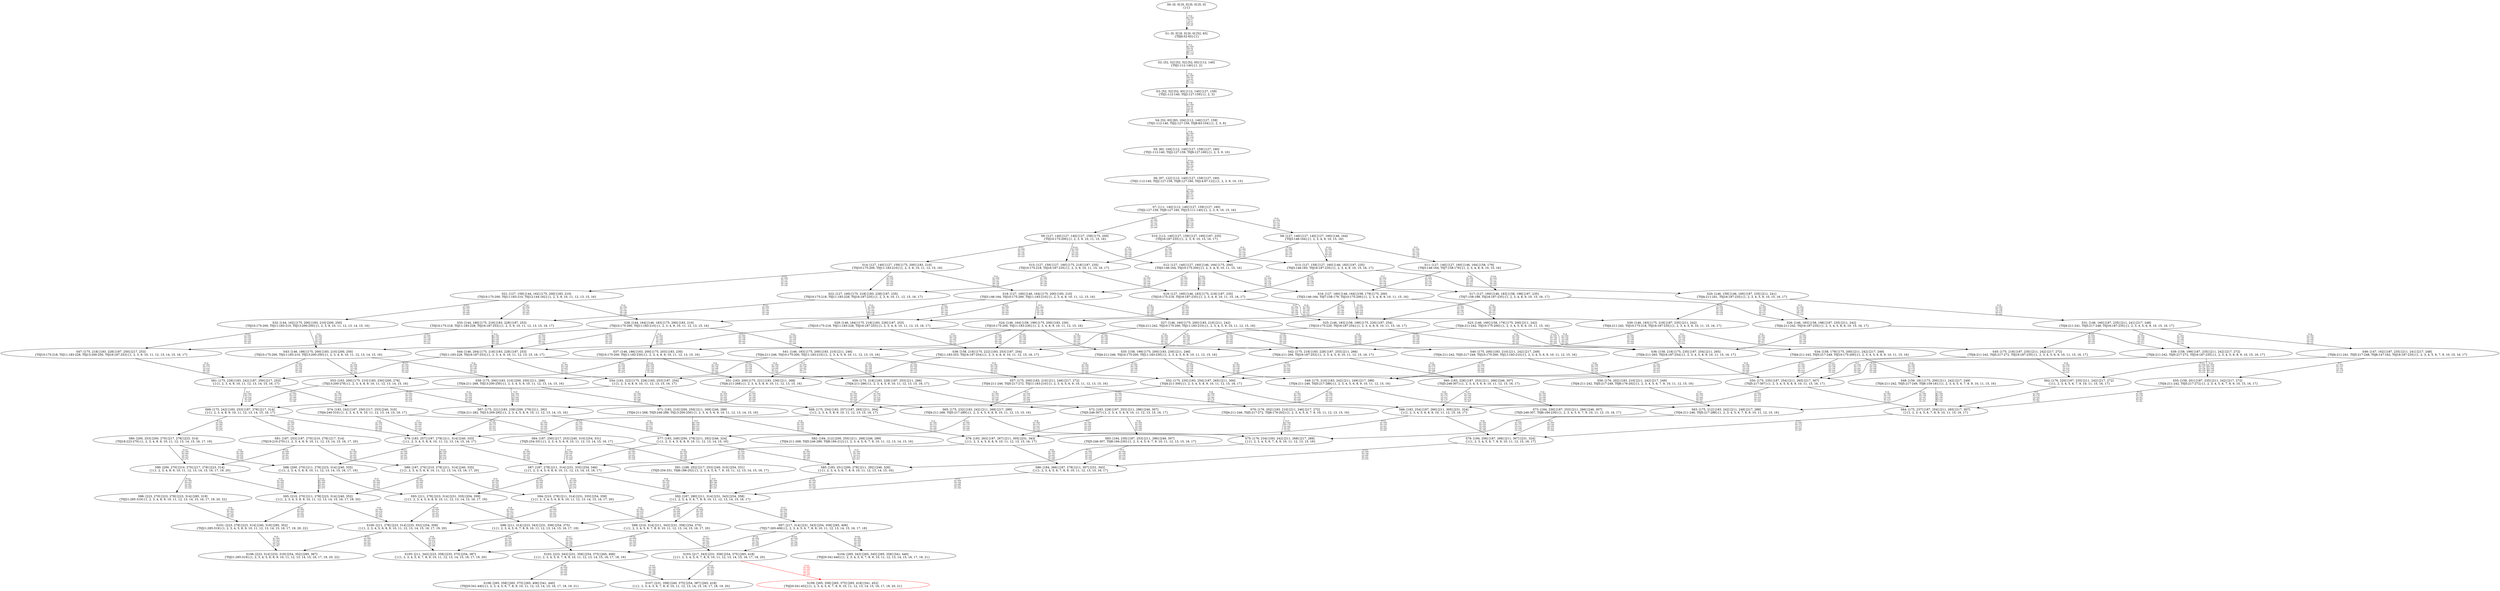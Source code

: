 digraph {
	S0[label="S0: [0, 0] [0, 0] [0, 0] [0, 0] \n{}{}"];
	S1[label="S1: [0, 0] [0, 0] [0, 0] [52, 65] \n{T0J0:52-65}{1}"];
	S2[label="S2: [52, 52] [52, 52] [52, 65] [112, 140] \n{T0J1:112-140}{1, 2}"];
	S3[label="S3: [52, 52] [52, 65] [112, 140] [127, 159] \n{T0J1:112-140, T0J2:127-159}{1, 2, 3}"];
	S4[label="S4: [52, 65] [83, 104] [112, 140] [127, 159] \n{T0J1:112-140, T0J2:127-159, T0J8:83-104}{1, 2, 3, 9}"];
	S5[label="S5: [83, 104] [112, 140] [127, 159] [127, 160] \n{T0J1:112-140, T0J2:127-159, T0J9:127-160}{1, 2, 3, 9, 10}"];
	S6[label="S6: [97, 122] [112, 140] [127, 159] [127, 160] \n{T0J1:112-140, T0J2:127-159, T0J9:127-160, T0J14:97-122}{1, 2, 3, 9, 10, 15}"];
	S7[label="S7: [111, 140] [112, 140] [127, 159] [127, 160] \n{T0J2:127-159, T0J9:127-160, T0J15:111-140}{1, 2, 3, 9, 10, 15, 16}"];
	S8[label="S8: [127, 140] [127, 140] [127, 160] [146, 164] \n{T0J3:146-164}{1, 2, 3, 4, 9, 10, 15, 16}"];
	S9[label="S9: [127, 140] [127, 140] [127, 159] [175, 200] \n{T0J10:175-200}{1, 2, 3, 9, 10, 11, 15, 16}"];
	S10[label="S10: [112, 140] [127, 159] [127, 160] [187, 235] \n{T0J16:187-235}{1, 2, 3, 9, 10, 15, 16, 17}"];
	S11[label="S11: [127, 140] [127, 160] [146, 164] [158, 179] \n{T0J3:146-164, T0J7:158-179}{1, 2, 3, 4, 8, 9, 10, 15, 16}"];
	S12[label="S12: [127, 140] [127, 160] [146, 164] [175, 200] \n{T0J3:146-164, T0J10:175-200}{1, 2, 3, 4, 9, 10, 11, 15, 16}"];
	S13[label="S13: [127, 159] [127, 160] [146, 183] [187, 235] \n{T0J3:146-183, T0J16:187-235}{1, 2, 3, 4, 9, 10, 15, 16, 17}"];
	S14[label="S14: [127, 140] [127, 159] [175, 200] [183, 210] \n{T0J10:175-200, T0J11:183-210}{1, 2, 3, 9, 10, 11, 12, 15, 16}"];
	S15[label="S15: [127, 159] [127, 160] [175, 218] [187, 235] \n{T0J10:175-218, T0J16:187-235}{1, 2, 3, 9, 10, 11, 15, 16, 17}"];
	S16[label="S16: [127, 160] [146, 164] [158, 179] [175, 200] \n{T0J3:146-164, T0J7:158-179, T0J10:175-200}{1, 2, 3, 4, 8, 9, 10, 11, 15, 16}"];
	S17[label="S17: [127, 160] [146, 183] [158, 198] [187, 235] \n{T0J7:158-198, T0J16:187-235}{1, 2, 3, 4, 8, 9, 10, 15, 16, 17}"];
	S18[label="S18: [127, 160] [146, 164] [175, 200] [183, 210] \n{T0J3:146-164, T0J10:175-200, T0J11:183-210}{1, 2, 3, 4, 9, 10, 11, 12, 15, 16}"];
	S19[label="S19: [127, 160] [146, 183] [175, 218] [187, 235] \n{T0J10:175-218, T0J16:187-235}{1, 2, 3, 4, 9, 10, 11, 15, 16, 17}"];
	S20[label="S20: [146, 159] [146, 160] [187, 235] [211, 241] \n{T0J4:211-241, T0J16:187-235}{1, 2, 3, 4, 5, 9, 10, 15, 16, 17}"];
	S21[label="S21: [127, 159] [144, 162] [175, 200] [183, 210] \n{T0J10:175-200, T0J11:183-210, T0J12:144-162}{1, 2, 3, 9, 10, 11, 12, 13, 15, 16}"];
	S22[label="S22: [127, 160] [175, 218] [183, 228] [187, 235] \n{T0J10:175-218, T0J11:183-228, T0J16:187-235}{1, 2, 3, 9, 10, 11, 12, 15, 16, 17}"];
	S23[label="S23: [146, 160] [158, 179] [175, 200] [211, 242] \n{T0J4:211-242, T0J10:175-200}{1, 2, 3, 4, 5, 8, 9, 10, 11, 15, 16}"];
	S24[label="S24: [146, 164] [158, 199] [175, 200] [183, 230] \n{T0J10:175-200, T0J11:183-230}{1, 2, 3, 4, 8, 9, 10, 11, 12, 15, 16}"];
	S25[label="S25: [146, 183] [158, 199] [175, 220] [187, 254] \n{T0J10:175-220, T0J16:187-254}{1, 2, 3, 4, 8, 9, 10, 11, 15, 16, 17}"];
	S26[label="S26: [146, 183] [158, 198] [187, 235] [211, 242] \n{T0J4:211-242, T0J16:187-235}{1, 2, 3, 4, 5, 8, 9, 10, 15, 16, 17}"];
	S27[label="S27: [146, 160] [175, 200] [183, 210] [211, 242] \n{T0J4:211-242, T0J10:175-200, T0J11:183-210}{1, 2, 3, 4, 5, 9, 10, 11, 12, 15, 16}"];
	S28[label="S28: [144, 164] [146, 183] [175, 200] [183, 210] \n{T0J10:175-200, T0J11:183-210}{1, 2, 3, 4, 9, 10, 11, 12, 13, 15, 16}"];
	S29[label="S29: [146, 184] [175, 218] [183, 228] [187, 253] \n{T0J10:175-218, T0J11:183-228, T0J16:187-253}{1, 2, 3, 4, 9, 10, 11, 12, 15, 16, 17}"];
	S30[label="S30: [146, 183] [175, 218] [187, 235] [211, 242] \n{T0J4:211-242, T0J10:175-218, T0J16:187-235}{1, 2, 3, 4, 5, 9, 10, 11, 15, 16, 17}"];
	S31[label="S31: [146, 160] [187, 235] [211, 241] [217, 248] \n{T0J4:211-241, T0J5:217-248, T0J16:187-235}{1, 2, 3, 4, 5, 6, 9, 10, 15, 16, 17}"];
	S32[label="S32: [144, 162] [175, 200] [183, 210] [200, 250] \n{T0J10:175-200, T0J11:183-210, T0J13:200-250}{1, 2, 3, 9, 10, 11, 12, 13, 14, 15, 16}"];
	S33[label="S33: [144, 180] [175, 218] [183, 228] [187, 253] \n{T0J10:175-218, T0J11:183-228, T0J16:187-253}{1, 2, 3, 9, 10, 11, 12, 13, 15, 16, 17}"];
	S34[label="S34: [158, 179] [175, 200] [211, 242] [217, 249] \n{T0J4:211-242, T0J5:217-249, T0J10:175-200}{1, 2, 3, 4, 5, 6, 8, 9, 10, 11, 15, 16}"];
	S35[label="S35: [158, 199] [175, 200] [183, 230] [211, 246] \n{T0J4:211-246, T0J10:175-200, T0J11:183-230}{1, 2, 3, 4, 5, 8, 9, 10, 11, 12, 15, 16}"];
	S36[label="S36: [158, 218] [175, 235] [187, 254] [211, 265] \n{T0J4:211-265, T0J16:187-254}{1, 2, 3, 4, 5, 8, 9, 10, 11, 15, 16, 17}"];
	S37[label="S37: [146, 186] [163, 200] [175, 203] [183, 230] \n{T0J10:175-200, T0J11:183-230}{1, 2, 3, 4, 8, 9, 10, 11, 12, 13, 15, 16}"];
	S38[label="S38: [158, 218] [175, 222] [183, 253] [187, 254] \n{T0J11:183-253, T0J16:187-254}{1, 2, 3, 4, 8, 9, 10, 11, 12, 15, 16, 17}"];
	S39[label="S39: [158, 199] [187, 235] [211, 242] [217, 272] \n{T0J4:211-242, T0J5:217-272, T0J16:187-235}{1, 2, 3, 4, 5, 6, 8, 9, 10, 15, 16, 17}"];
	S40[label="S40: [175, 200] [183, 210] [211, 242] [217, 249] \n{T0J4:211-242, T0J5:217-249, T0J10:175-200, T0J11:183-210}{1, 2, 3, 4, 5, 6, 9, 10, 11, 12, 15, 16}"];
	S41[label="S41: [146, 183] [175, 200] [183, 210] [211, 246] \n{T0J4:211-246, T0J10:175-200, T0J11:183-210}{1, 2, 3, 4, 5, 9, 10, 11, 12, 13, 15, 16}"];
	S42[label="S42: [175, 218] [183, 228] [187, 253] [211, 266] \n{T0J4:211-266, T0J16:187-253}{1, 2, 3, 4, 5, 9, 10, 11, 12, 15, 16, 17}"];
	S43[label="S43: [146, 186] [175, 200] [183, 210] [200, 250] \n{T0J10:175-200, T0J11:183-210, T0J13:200-250}{1, 2, 3, 4, 9, 10, 11, 12, 13, 14, 15, 16}"];
	S44[label="S44: [146, 204] [175, 218] [183, 228] [187, 253] \n{T0J11:183-228, T0J16:187-253}{1, 2, 3, 4, 9, 10, 11, 12, 13, 15, 16, 17}"];
	S45[label="S45: [175, 218] [187, 235] [211, 242] [217, 272] \n{T0J4:211-242, T0J5:217-272, T0J16:187-235}{1, 2, 3, 4, 5, 6, 9, 10, 11, 15, 16, 17}"];
	S46[label="S46: [147, 162] [187, 235] [211, 241] [217, 248] \n{T0J4:211-241, T0J5:217-248, T0J6:147-162, T0J16:187-235}{1, 2, 3, 4, 5, 6, 7, 9, 10, 15, 16, 17}"];
	S47[label="S47: [175, 218] [183, 228] [187, 250] [217, 253] \n{T0J10:175-218, T0J11:183-228, T0J13:200-250, T0J16:187-253}{1, 2, 3, 9, 10, 11, 12, 13, 14, 15, 16, 17}"];
	S48[label="S48: [159, 181] [175, 200] [211, 242] [217, 249] \n{T0J4:211-242, T0J5:217-249, T0J6:159-181}{1, 2, 3, 4, 5, 6, 7, 8, 9, 10, 11, 15, 16}"];
	S49[label="S49: [175, 210] [183, 242] [211, 249] [217, 288] \n{T0J4:211-246, T0J5:217-288}{1, 2, 3, 4, 5, 6, 8, 9, 10, 11, 12, 15, 16}"];
	S50[label="S50: [175, 235] [187, 254] [211, 265] [217, 307] \n{T0J5:217-307}{1, 2, 3, 4, 5, 6, 8, 9, 10, 11, 15, 16, 17}"];
	S51[label="S51: [163, 200] [175, 221] [183, 230] [211, 268] \n{T0J4:211-268}{1, 2, 3, 4, 5, 8, 9, 10, 11, 12, 13, 15, 16}"];
	S52[label="S52: [175, 235] [183, 254] [187, 265] [211, 300] \n{T0J4:211-300}{1, 2, 3, 4, 5, 8, 9, 10, 11, 12, 15, 16, 17}"];
	S53[label="S53: [163, 200] [175, 210] [183, 230] [200, 278] \n{T0J13:200-278}{1, 2, 3, 4, 8, 9, 10, 11, 12, 13, 14, 15, 16}"];
	S54[label="S54: [163, 222] [175, 228] [183, 253] [187, 254] \n{}{1, 2, 3, 4, 8, 9, 10, 11, 12, 13, 15, 16, 17}"];
	S55[label="S55: [159, 201] [187, 235] [211, 242] [217, 272] \n{T0J4:211-242, T0J5:217-272}{1, 2, 3, 4, 5, 6, 7, 8, 9, 10, 15, 16, 17}"];
	S56[label="S56: [176, 202] [183, 210] [211, 242] [217, 249] \n{T0J4:211-242, T0J5:217-249, T0J6:176-202}{1, 2, 3, 4, 5, 6, 7, 9, 10, 11, 12, 15, 16}"];
	S57[label="S57: [175, 200] [183, 210] [211, 246] [217, 272] \n{T0J4:211-246, T0J5:217-272, T0J11:183-210}{1, 2, 3, 4, 5, 6, 9, 10, 11, 12, 13, 15, 16}"];
	S58[label="S58: [175, 200] [183, 210] [200, 250] [211, 268] \n{T0J4:211-268, T0J13:200-250}{1, 2, 3, 4, 5, 9, 10, 11, 12, 13, 14, 15, 16}"];
	S59[label="S59: [175, 218] [183, 228] [187, 253] [211, 286] \n{T0J4:211-286}{1, 2, 3, 4, 5, 9, 10, 11, 12, 13, 15, 16, 17}"];
	S60[label="S60: [183, 228] [187, 253] [211, 266] [246, 307] \n{T0J5:246-307}{1, 2, 3, 4, 5, 6, 9, 10, 11, 12, 15, 16, 17}"];
	S61[label="S61: [175, 228] [183, 242] [187, 250] [217, 253] \n{}{1, 2, 3, 4, 9, 10, 11, 12, 13, 14, 15, 16, 17}"];
	S62[label="S62: [176, 220] [187, 235] [211, 242] [217, 272] \n{}{1, 2, 3, 4, 5, 6, 7, 9, 10, 11, 15, 16, 17}"];
	S63[label="S63: [175, 212] [183, 242] [211, 249] [217, 288] \n{T0J4:211-246, T0J5:217-288}{1, 2, 3, 4, 5, 6, 7, 8, 9, 10, 11, 12, 15, 16}"];
	S64[label="S64: [175, 237] [187, 254] [211, 265] [217, 307] \n{}{1, 2, 3, 4, 5, 6, 7, 8, 9, 10, 11, 15, 16, 17}"];
	S65[label="S65: [175, 232] [183, 242] [211, 268] [217, 289] \n{T0J4:211-268, T0J5:217-289}{1, 2, 3, 4, 5, 6, 8, 9, 10, 11, 12, 13, 15, 16}"];
	S66[label="S66: [183, 254] [187, 266] [211, 305] [231, 324] \n{}{1, 2, 3, 4, 5, 6, 8, 9, 10, 11, 12, 15, 16, 17}"];
	S67[label="S67: [175, 221] [183, 239] [200, 278] [211, 292] \n{T0J4:211-282, T0J13:200-292}{1, 2, 3, 4, 5, 8, 9, 10, 11, 12, 13, 14, 15, 16}"];
	S68[label="S68: [175, 254] [183, 257] [187, 265] [211, 304] \n{}{1, 2, 3, 4, 5, 8, 9, 10, 11, 12, 13, 15, 16, 17}"];
	S69[label="S69: [175, 242] [183, 253] [187, 278] [217, 314] \n{}{1, 2, 3, 4, 8, 9, 10, 11, 12, 13, 14, 15, 16, 17}"];
	S70[label="S70: [176, 202] [183, 210] [211, 246] [217, 272] \n{T0J4:211-246, T0J5:217-272, T0J6:176-202}{1, 2, 3, 4, 5, 6, 7, 9, 10, 11, 12, 13, 15, 16}"];
	S71[label="S71: [183, 210] [200, 250] [211, 268] [246, 289] \n{T0J4:211-268, T0J5:246-289, T0J13:200-250}{1, 2, 3, 4, 5, 6, 9, 10, 11, 12, 13, 14, 15, 16}"];
	S72[label="S72: [183, 228] [187, 253] [211, 286] [246, 307] \n{T0J5:246-307}{1, 2, 3, 4, 5, 6, 9, 10, 11, 12, 13, 15, 16, 17}"];
	S73[label="S73: [184, 230] [187, 253] [211, 266] [246, 307] \n{T0J5:246-307, T0J6:184-230}{1, 2, 3, 4, 5, 6, 7, 9, 10, 11, 12, 15, 16, 17}"];
	S74[label="S74: [183, 242] [187, 250] [217, 253] [240, 310] \n{T0J4:240-310}{1, 2, 3, 4, 5, 9, 10, 11, 12, 13, 14, 15, 16, 17}"];
	S75[label="S75: [176, 234] [183, 242] [211, 268] [217, 289] \n{}{1, 2, 3, 4, 5, 6, 7, 8, 9, 10, 11, 12, 13, 15, 16}"];
	S76[label="S76: [184, 256] [187, 266] [211, 307] [231, 324] \n{}{1, 2, 3, 4, 5, 6, 7, 8, 9, 10, 11, 12, 15, 16, 17}"];
	S77[label="S77: [183, 249] [200, 278] [211, 292] [246, 324] \n{}{1, 2, 3, 4, 5, 6, 8, 9, 10, 11, 12, 13, 14, 15, 16}"];
	S78[label="S78: [183, 263] [187, 267] [211, 305] [231, 343] \n{}{1, 2, 3, 4, 5, 6, 8, 9, 10, 11, 12, 13, 15, 16, 17}"];
	S79[label="S79: [183, 257] [187, 278] [211, 314] [240, 333] \n{}{1, 2, 3, 4, 5, 8, 9, 10, 11, 12, 13, 14, 15, 16, 17}"];
	S80[label="S80: [200, 253] [200, 270] [217, 278] [223, 314] \n{T0J18:223-270}{1, 2, 3, 4, 8, 9, 10, 11, 12, 13, 14, 15, 16, 17, 19}"];
	S81[label="S81: [187, 253] [187, 270] [210, 278] [217, 314] \n{T0J19:210-270}{1, 2, 3, 4, 8, 9, 10, 11, 12, 13, 14, 15, 16, 17, 20}"];
	S82[label="S82: [184, 212] [200, 250] [211, 268] [246, 289] \n{T0J4:211-268, T0J5:246-289, T0J6:184-212}{1, 2, 3, 4, 5, 6, 7, 9, 10, 11, 12, 13, 14, 15, 16}"];
	S83[label="S83: [184, 230] [187, 253] [211, 286] [246, 307] \n{T0J5:246-307, T0J6:184-230}{1, 2, 3, 4, 5, 6, 7, 9, 10, 11, 12, 13, 15, 16, 17}"];
	S84[label="S84: [187, 250] [217, 253] [240, 310] [254, 331] \n{T0J5:254-331}{1, 2, 3, 4, 5, 6, 9, 10, 11, 12, 13, 14, 15, 16, 17}"];
	S85[label="S85: [183, 251] [200, 278] [211, 292] [246, 326] \n{}{1, 2, 3, 4, 5, 6, 7, 8, 9, 10, 11, 12, 13, 14, 15, 16}"];
	S86[label="S86: [184, 266] [187, 278] [211, 307] [231, 343] \n{}{1, 2, 3, 4, 5, 6, 7, 8, 9, 10, 11, 12, 13, 15, 16, 17}"];
	S87[label="S87: [187, 278] [211, 314] [231, 333] [254, 346] \n{}{1, 2, 3, 4, 5, 6, 8, 9, 10, 11, 12, 13, 14, 15, 16, 17}"];
	S88[label="S88: [200, 270] [211, 278] [223, 314] [240, 335] \n{}{1, 2, 3, 4, 5, 8, 9, 10, 11, 12, 13, 14, 15, 16, 17, 19}"];
	S89[label="S89: [187, 270] [210, 278] [211, 314] [240, 335] \n{}{1, 2, 3, 4, 5, 8, 9, 10, 11, 12, 13, 14, 15, 16, 17, 20}"];
	S90[label="S90: [200, 270] [210, 270] [217, 278] [223, 314] \n{}{1, 2, 3, 4, 8, 9, 10, 11, 12, 13, 14, 15, 16, 17, 19, 20}"];
	S91[label="S91: [188, 252] [217, 253] [240, 310] [254, 331] \n{T0J5:254-331, T0J6:188-252}{1, 2, 3, 4, 5, 6, 7, 9, 10, 11, 12, 13, 14, 15, 16, 17}"];
	S92[label="S92: [187, 280] [211, 314] [231, 343] [254, 358] \n{}{1, 2, 3, 4, 5, 6, 7, 8, 9, 10, 11, 12, 13, 14, 15, 16, 17}"];
	S93[label="S93: [211, 278] [223, 314] [231, 335] [254, 359] \n{}{1, 2, 3, 4, 5, 6, 8, 9, 10, 11, 12, 13, 14, 15, 16, 17, 19}"];
	S94[label="S94: [210, 278] [211, 314] [231, 335] [254, 359] \n{}{1, 2, 3, 4, 5, 6, 8, 9, 10, 11, 12, 13, 14, 15, 16, 17, 20}"];
	S95[label="S95: [210, 270] [211, 278] [223, 314] [240, 352] \n{}{1, 2, 3, 4, 5, 8, 9, 10, 11, 12, 13, 14, 15, 16, 17, 19, 20}"];
	S96[label="S96: [223, 270] [223, 278] [223, 314] [285, 319] \n{T0J21:285-319}{1, 2, 3, 4, 8, 9, 10, 11, 12, 13, 14, 15, 16, 17, 19, 20, 22}"];
	S97[label="S97: [217, 314] [231, 343] [254, 358] [265, 406] \n{T0J17:265-406}{1, 2, 3, 4, 5, 6, 7, 8, 9, 10, 11, 12, 13, 14, 15, 16, 17, 18}"];
	S98[label="S98: [211, 314] [223, 343] [231, 358] [254, 375] \n{}{1, 2, 3, 4, 5, 6, 7, 8, 9, 10, 11, 12, 13, 14, 15, 16, 17, 19}"];
	S99[label="S99: [210, 314] [211, 343] [231, 358] [254, 375] \n{}{1, 2, 3, 4, 5, 6, 7, 8, 9, 10, 11, 12, 13, 14, 15, 16, 17, 20}"];
	S100[label="S100: [211, 278] [223, 314] [233, 352] [254, 359] \n{}{1, 2, 3, 4, 5, 6, 8, 9, 10, 11, 12, 13, 14, 15, 16, 17, 19, 20}"];
	S101[label="S101: [223, 278] [223, 314] [240, 319] [285, 352] \n{T0J21:285-319}{1, 2, 3, 4, 5, 8, 9, 10, 11, 12, 13, 14, 15, 16, 17, 19, 20, 22}"];
	S102[label="S102: [223, 343] [231, 358] [254, 375] [265, 406] \n{}{1, 2, 3, 4, 5, 6, 7, 8, 9, 10, 11, 12, 13, 14, 15, 16, 17, 18, 19}"];
	S103[label="S103: [217, 343] [231, 358] [254, 375] [265, 418] \n{}{1, 2, 3, 4, 5, 6, 7, 8, 9, 10, 11, 12, 13, 14, 15, 16, 17, 18, 20}"];
	S104[label="S104: [265, 343] [265, 345] [265, 358] [341, 440] \n{T0J20:341-440}{1, 2, 3, 4, 5, 6, 7, 8, 9, 10, 11, 12, 13, 14, 15, 16, 17, 18, 21}"];
	S105[label="S105: [211, 343] [223, 358] [233, 375] [254, 387] \n{}{1, 2, 3, 4, 5, 6, 7, 8, 9, 10, 11, 12, 13, 14, 15, 16, 17, 19, 20}"];
	S106[label="S106: [223, 314] [233, 319] [254, 352] [285, 367] \n{T0J21:285-319}{1, 2, 3, 4, 5, 6, 8, 9, 10, 11, 12, 13, 14, 15, 16, 17, 19, 20, 22}"];
	S107[label="S107: [231, 358] [240, 375] [254, 387] [265, 418] \n{}{1, 2, 3, 4, 5, 6, 7, 8, 9, 10, 11, 12, 13, 14, 15, 16, 17, 18, 19, 20}"];
	S108[label="S108: [265, 358] [265, 375] [265, 406] [341, 440] \n{T0J20:341-440}{1, 2, 3, 4, 5, 6, 7, 8, 9, 10, 11, 12, 13, 14, 15, 16, 17, 18, 19, 21}"];
	S109[label="S109: [265, 358] [265, 375] [265, 418] [341, 452] \n{T0J20:341-452}{1, 2, 3, 4, 5, 6, 7, 8, 9, 10, 11, 12, 13, 14, 15, 16, 17, 18, 20, 21}"];
	S0 -> S1[label="T0 J0\nDL=450\nES=0\nLS=0\nEF=52\nLF=65",fontsize=8];
	S1 -> S2[label="T0 J1\nDL=450\nES=52\nLS=65\nEF=112\nLF=140",fontsize=8];
	S2 -> S3[label="T0 J2\nDL=450\nES=52\nLS=65\nEF=127\nLF=159",fontsize=8];
	S3 -> S4[label="T0 J8\nDL=450\nES=52\nLS=65\nEF=83\nLF=104",fontsize=8];
	S4 -> S5[label="T0 J9\nDL=450\nES=83\nLS=104\nEF=127\nLF=160",fontsize=8];
	S5 -> S6[label="T0 J14\nDL=450\nES=83\nLS=104\nEF=97\nLF=122",fontsize=8];
	S6 -> S7[label="T0 J15\nDL=450\nES=97\nLS=122\nEF=111\nLF=140",fontsize=8];
	S7 -> S8[label="T0 J3\nDL=450\nES=127\nLS=140\nEF=146\nLF=164",fontsize=8];
	S7 -> S9[label="T0 J10\nDL=450\nES=127\nLS=140\nEF=175\nLF=200",fontsize=8];
	S7 -> S10[label="T0 J16\nDL=450\nES=111\nLS=140\nEF=187\nLF=235",fontsize=8];
	S8 -> S11[label="T0 J7\nDL=450\nES=127\nLS=140\nEF=158\nLF=179",fontsize=8];
	S8 -> S12[label="T0 J10\nDL=450\nES=127\nLS=140\nEF=175\nLF=200",fontsize=8];
	S8 -> S13[label="T0 J16\nDL=450\nES=127\nLS=140\nEF=203\nLF=235",fontsize=8];
	S9 -> S12[label="T0 J3\nDL=450\nES=127\nLS=140\nEF=146\nLF=164",fontsize=8];
	S9 -> S14[label="T0 J11\nDL=450\nES=127\nLS=140\nEF=183\nLF=210",fontsize=8];
	S9 -> S15[label="T0 J16\nDL=450\nES=127\nLS=140\nEF=203\nLF=235",fontsize=8];
	S10 -> S13[label="T0 J3\nDL=450\nES=127\nLS=159\nEF=146\nLF=183",fontsize=8];
	S10 -> S15[label="T0 J10\nDL=450\nES=127\nLS=158\nEF=175\nLF=218",fontsize=8];
	S11 -> S16[label="T0 J10\nDL=450\nES=127\nLS=140\nEF=175\nLF=200",fontsize=8];
	S11 -> S17[label="T0 J16\nDL=450\nES=127\nLS=140\nEF=203\nLF=235",fontsize=8];
	S12 -> S16[label="T0 J7\nDL=450\nES=127\nLS=140\nEF=158\nLF=179",fontsize=8];
	S12 -> S18[label="T0 J11\nDL=450\nES=127\nLS=140\nEF=183\nLF=210",fontsize=8];
	S12 -> S19[label="T0 J16\nDL=450\nES=127\nLS=140\nEF=203\nLF=235",fontsize=8];
	S13 -> S20[label="T0 J4\nDL=450\nES=146\nLS=159\nEF=211\nLF=241",fontsize=8];
	S13 -> S17[label="T0 J7\nDL=450\nES=127\nLS=159\nEF=158\nLF=198",fontsize=8];
	S13 -> S19[label="T0 J10\nDL=450\nES=127\nLS=158\nEF=175\nLF=218",fontsize=8];
	S14 -> S18[label="T0 J3\nDL=450\nES=127\nLS=140\nEF=146\nLF=164",fontsize=8];
	S14 -> S21[label="T0 J12\nDL=450\nES=127\nLS=140\nEF=144\nLF=162",fontsize=8];
	S14 -> S22[label="T0 J16\nDL=450\nES=127\nLS=140\nEF=203\nLF=235",fontsize=8];
	S15 -> S19[label="T0 J3\nDL=450\nES=127\nLS=159\nEF=146\nLF=183",fontsize=8];
	S15 -> S22[label="T0 J11\nDL=450\nES=127\nLS=158\nEF=183\nLF=228",fontsize=8];
	S16 -> S23[label="T0 J4\nDL=450\nES=146\nLS=160\nEF=211\nLF=242",fontsize=8];
	S16 -> S24[label="T0 J11\nDL=450\nES=127\nLS=160\nEF=183\nLF=230",fontsize=8];
	S16 -> S25[label="T0 J16\nDL=450\nES=127\nLS=159\nEF=203\nLF=254",fontsize=8];
	S17 -> S26[label="T0 J4\nDL=450\nES=146\nLS=160\nEF=211\nLF=242",fontsize=8];
	S17 -> S25[label="T0 J10\nDL=450\nES=127\nLS=160\nEF=175\nLF=220",fontsize=8];
	S18 -> S27[label="T0 J4\nDL=450\nES=146\nLS=160\nEF=211\nLF=242",fontsize=8];
	S18 -> S24[label="T0 J7\nDL=450\nES=127\nLS=160\nEF=158\nLF=199",fontsize=8];
	S18 -> S28[label="T0 J12\nDL=450\nES=127\nLS=158\nEF=144\nLF=180",fontsize=8];
	S18 -> S29[label="T0 J16\nDL=450\nES=127\nLS=158\nEF=203\nLF=253",fontsize=8];
	S19 -> S30[label="T0 J4\nDL=450\nES=146\nLS=160\nEF=211\nLF=242",fontsize=8];
	S19 -> S25[label="T0 J7\nDL=450\nES=127\nLS=160\nEF=158\nLF=199",fontsize=8];
	S19 -> S29[label="T0 J11\nDL=450\nES=127\nLS=158\nEF=183\nLF=228",fontsize=8];
	S20 -> S31[label="T0 J5\nDL=450\nES=146\nLS=159\nEF=217\nLF=248",fontsize=8];
	S20 -> S26[label="T0 J7\nDL=450\nES=146\nLS=159\nEF=177\nLF=198",fontsize=8];
	S20 -> S30[label="T0 J10\nDL=450\nES=146\nLS=158\nEF=194\nLF=218",fontsize=8];
	S21 -> S28[label="T0 J3\nDL=450\nES=127\nLS=159\nEF=146\nLF=183",fontsize=8];
	S21 -> S32[label="T0 J13\nDL=450\nES=127\nLS=158\nEF=200\nLF=250",fontsize=8];
	S21 -> S33[label="T0 J16\nDL=450\nES=127\nLS=158\nEF=203\nLF=253",fontsize=8];
	S22 -> S29[label="T0 J3\nDL=450\nES=127\nLS=160\nEF=146\nLF=184",fontsize=8];
	S22 -> S33[label="T0 J12\nDL=450\nES=127\nLS=158\nEF=144\nLF=180",fontsize=8];
	S23 -> S34[label="T0 J5\nDL=450\nES=146\nLS=160\nEF=217\nLF=249",fontsize=8];
	S23 -> S35[label="T0 J11\nDL=450\nES=146\nLS=160\nEF=202\nLF=230",fontsize=8];
	S23 -> S36[label="T0 J16\nDL=450\nES=146\nLS=159\nEF=222\nLF=254",fontsize=8];
	S24 -> S35[label="T0 J4\nDL=450\nES=146\nLS=164\nEF=211\nLF=246",fontsize=8];
	S24 -> S37[label="T0 J12\nDL=450\nES=146\nLS=164\nEF=163\nLF=186",fontsize=8];
	S24 -> S38[label="T0 J16\nDL=450\nES=146\nLS=159\nEF=222\nLF=254",fontsize=8];
	S25 -> S36[label="T0 J4\nDL=450\nES=146\nLS=183\nEF=211\nLF=265",fontsize=8];
	S25 -> S38[label="T0 J11\nDL=450\nES=146\nLS=183\nEF=202\nLF=253",fontsize=8];
	S26 -> S39[label="T0 J5\nDL=450\nES=146\nLS=183\nEF=217\nLF=272",fontsize=8];
	S26 -> S36[label="T0 J10\nDL=450\nES=146\nLS=183\nEF=194\nLF=243",fontsize=8];
	S27 -> S40[label="T0 J5\nDL=450\nES=146\nLS=160\nEF=217\nLF=249",fontsize=8];
	S27 -> S35[label="T0 J7\nDL=450\nES=146\nLS=160\nEF=177\nLF=199",fontsize=8];
	S27 -> S41[label="T0 J12\nDL=450\nES=146\nLS=158\nEF=163\nLF=180",fontsize=8];
	S27 -> S42[label="T0 J16\nDL=450\nES=146\nLS=158\nEF=222\nLF=253",fontsize=8];
	S28 -> S41[label="T0 J4\nDL=450\nES=146\nLS=164\nEF=211\nLF=246",fontsize=8];
	S28 -> S37[label="T0 J7\nDL=450\nES=144\nLS=164\nEF=175\nLF=203",fontsize=8];
	S28 -> S43[label="T0 J13\nDL=450\nES=144\nLS=158\nEF=217\nLF=250",fontsize=8];
	S28 -> S44[label="T0 J16\nDL=450\nES=144\nLS=158\nEF=220\nLF=253",fontsize=8];
	S29 -> S42[label="T0 J4\nDL=450\nES=146\nLS=184\nEF=211\nLF=266",fontsize=8];
	S29 -> S38[label="T0 J7\nDL=450\nES=146\nLS=183\nEF=177\nLF=222",fontsize=8];
	S29 -> S44[label="T0 J12\nDL=450\nES=146\nLS=158\nEF=163\nLF=180",fontsize=8];
	S30 -> S45[label="T0 J5\nDL=450\nES=146\nLS=183\nEF=217\nLF=272",fontsize=8];
	S30 -> S36[label="T0 J7\nDL=450\nES=146\nLS=183\nEF=177\nLF=222",fontsize=8];
	S30 -> S42[label="T0 J11\nDL=450\nES=146\nLS=158\nEF=202\nLF=228",fontsize=8];
	S31 -> S46[label="T0 J6\nDL=450\nES=146\nLS=160\nEF=147\nLF=162",fontsize=8];
	S31 -> S39[label="T0 J7\nDL=450\nES=146\nLS=160\nEF=177\nLF=199",fontsize=8];
	S31 -> S45[label="T0 J10\nDL=450\nES=146\nLS=158\nEF=194\nLF=218",fontsize=8];
	S32 -> S43[label="T0 J3\nDL=450\nES=144\nLS=162\nEF=163\nLF=186",fontsize=8];
	S32 -> S47[label="T0 J16\nDL=450\nES=144\nLS=158\nEF=220\nLF=253",fontsize=8];
	S33 -> S44[label="T0 J3\nDL=450\nES=144\nLS=180\nEF=163\nLF=204",fontsize=8];
	S33 -> S47[label="T0 J13\nDL=450\nES=144\nLS=158\nEF=217\nLF=250",fontsize=8];
	S34 -> S48[label="T0 J6\nDL=450\nES=158\nLS=179\nEF=159\nLF=181",fontsize=8];
	S34 -> S49[label="T0 J11\nDL=450\nES=158\nLS=179\nEF=214\nLF=249",fontsize=8];
	S34 -> S50[label="T0 J16\nDL=450\nES=158\nLS=159\nEF=234\nLF=254",fontsize=8];
	S35 -> S49[label="T0 J5\nDL=450\nES=158\nLS=199\nEF=229\nLF=288",fontsize=8];
	S35 -> S51[label="T0 J12\nDL=450\nES=158\nLS=199\nEF=175\nLF=221",fontsize=8];
	S35 -> S52[label="T0 J16\nDL=450\nES=158\nLS=159\nEF=234\nLF=254",fontsize=8];
	S36 -> S50[label="T0 J5\nDL=450\nES=158\nLS=218\nEF=229\nLF=307",fontsize=8];
	S36 -> S52[label="T0 J11\nDL=450\nES=158\nLS=203\nEF=214\nLF=273",fontsize=8];
	S37 -> S51[label="T0 J4\nDL=450\nES=146\nLS=186\nEF=211\nLF=268",fontsize=8];
	S37 -> S53[label="T0 J13\nDL=450\nES=146\nLS=186\nEF=219\nLF=278",fontsize=8];
	S37 -> S54[label="T0 J16\nDL=450\nES=146\nLS=159\nEF=222\nLF=254",fontsize=8];
	S38 -> S52[label="T0 J4\nDL=450\nES=158\nLS=218\nEF=223\nLF=300",fontsize=8];
	S38 -> S54[label="T0 J12\nDL=450\nES=158\nLS=203\nEF=175\nLF=225",fontsize=8];
	S39 -> S55[label="T0 J6\nDL=450\nES=158\nLS=199\nEF=159\nLF=201",fontsize=8];
	S39 -> S50[label="T0 J10\nDL=450\nES=158\nLS=199\nEF=206\nLF=259",fontsize=8];
	S40 -> S56[label="T0 J6\nDL=450\nES=175\nLS=200\nEF=176\nLF=202",fontsize=8];
	S40 -> S49[label="T0 J7\nDL=450\nES=175\nLS=200\nEF=206\nLF=239",fontsize=8];
	S41 -> S57[label="T0 J5\nDL=450\nES=146\nLS=183\nEF=217\nLF=272",fontsize=8];
	S41 -> S51[label="T0 J7\nDL=450\nES=146\nLS=183\nEF=177\nLF=222",fontsize=8];
	S41 -> S58[label="T0 J13\nDL=450\nES=146\nLS=158\nEF=219\nLF=250",fontsize=8];
	S41 -> S59[label="T0 J16\nDL=450\nES=146\nLS=158\nEF=222\nLF=253",fontsize=8];
	S42 -> S60[label="T0 J5\nDL=450\nES=175\nLS=218\nEF=246\nLF=307",fontsize=8];
	S42 -> S52[label="T0 J7\nDL=450\nES=175\nLS=203\nEF=206\nLF=242",fontsize=8];
	S43 -> S58[label="T0 J4\nDL=450\nES=146\nLS=186\nEF=211\nLF=268",fontsize=8];
	S43 -> S53[label="T0 J7\nDL=450\nES=146\nLS=186\nEF=177\nLF=225",fontsize=8];
	S43 -> S61[label="T0 J16\nDL=450\nES=146\nLS=158\nEF=222\nLF=253",fontsize=8];
	S44 -> S59[label="T0 J4\nDL=450\nES=146\nLS=204\nEF=211\nLF=286",fontsize=8];
	S44 -> S54[label="T0 J7\nDL=450\nES=146\nLS=203\nEF=177\nLF=242",fontsize=8];
	S44 -> S61[label="T0 J13\nDL=450\nES=146\nLS=158\nEF=219\nLF=250",fontsize=8];
	S45 -> S62[label="T0 J6\nDL=450\nES=175\nLS=218\nEF=176\nLF=220",fontsize=8];
	S45 -> S50[label="T0 J7\nDL=450\nES=175\nLS=203\nEF=206\nLF=242",fontsize=8];
	S46 -> S55[label="T0 J7\nDL=450\nES=147\nLS=162\nEF=178\nLF=201",fontsize=8];
	S46 -> S62[label="T0 J10\nDL=450\nES=147\nLS=158\nEF=195\nLF=218",fontsize=8];
	S47 -> S61[label="T0 J3\nDL=450\nES=175\nLS=218\nEF=194\nLF=242",fontsize=8];
	S48 -> S63[label="T0 J11\nDL=450\nES=159\nLS=181\nEF=215\nLF=251",fontsize=8];
	S48 -> S64[label="T0 J16\nDL=450\nES=159\nLS=159\nEF=235\nLF=254",fontsize=8];
	S49 -> S63[label="T0 J6\nDL=450\nES=175\nLS=210\nEF=176\nLF=212",fontsize=8];
	S49 -> S65[label="T0 J12\nDL=450\nES=175\nLS=210\nEF=192\nLF=232",fontsize=8];
	S50 -> S64[label="T0 J6\nDL=450\nES=175\nLS=235\nEF=176\nLF=237",fontsize=8];
	S50 -> S66[label="T0 J11\nDL=450\nES=175\nLS=235\nEF=231\nLF=305",fontsize=8];
	S51 -> S65[label="T0 J5\nDL=450\nES=163\nLS=200\nEF=234\nLF=289",fontsize=8];
	S51 -> S67[label="T0 J13\nDL=450\nES=163\nLS=200\nEF=236\nLF=292",fontsize=8];
	S52 -> S66[label="T0 J5\nDL=450\nES=175\nLS=235\nEF=246\nLF=324",fontsize=8];
	S52 -> S68[label="T0 J12\nDL=450\nES=175\nLS=235\nEF=192\nLF=257",fontsize=8];
	S53 -> S67[label="T0 J4\nDL=450\nES=163\nLS=200\nEF=228\nLF=282",fontsize=8];
	S53 -> S69[label="T0 J16\nDL=450\nES=163\nLS=200\nEF=239\nLF=295",fontsize=8];
	S54 -> S68[label="T0 J4\nDL=450\nES=163\nLS=222\nEF=228\nLF=304",fontsize=8];
	S54 -> S69[label="T0 J13\nDL=450\nES=163\nLS=222\nEF=236\nLF=314",fontsize=8];
	S55 -> S64[label="T0 J10\nDL=450\nES=159\nLS=201\nEF=207\nLF=261",fontsize=8];
	S56 -> S63[label="T0 J7\nDL=450\nES=176\nLS=202\nEF=207\nLF=241",fontsize=8];
	S57 -> S70[label="T0 J6\nDL=450\nES=175\nLS=200\nEF=176\nLF=202",fontsize=8];
	S57 -> S65[label="T0 J7\nDL=450\nES=175\nLS=200\nEF=206\nLF=239",fontsize=8];
	S58 -> S71[label="T0 J5\nDL=450\nES=175\nLS=200\nEF=246\nLF=289",fontsize=8];
	S58 -> S67[label="T0 J7\nDL=450\nES=175\nLS=200\nEF=206\nLF=239",fontsize=8];
	S59 -> S72[label="T0 J5\nDL=450\nES=175\nLS=218\nEF=246\nLF=307",fontsize=8];
	S59 -> S68[label="T0 J7\nDL=450\nES=175\nLS=218\nEF=206\nLF=257",fontsize=8];
	S60 -> S73[label="T0 J6\nDL=450\nES=183\nLS=228\nEF=184\nLF=230",fontsize=8];
	S60 -> S66[label="T0 J7\nDL=450\nES=183\nLS=228\nEF=214\nLF=267",fontsize=8];
	S61 -> S74[label="T0 J4\nDL=450\nES=175\nLS=228\nEF=240\nLF=310",fontsize=8];
	S61 -> S69[label="T0 J7\nDL=450\nES=175\nLS=228\nEF=206\nLF=267",fontsize=8];
	S62 -> S64[label="T0 J7\nDL=450\nES=176\nLS=220\nEF=207\nLF=259",fontsize=8];
	S63 -> S75[label="T0 J12\nDL=450\nES=175\nLS=212\nEF=192\nLF=234",fontsize=8];
	S64 -> S76[label="T0 J11\nDL=450\nES=175\nLS=237\nEF=231\nLF=307",fontsize=8];
	S65 -> S75[label="T0 J6\nDL=450\nES=175\nLS=232\nEF=176\nLF=234",fontsize=8];
	S65 -> S77[label="T0 J13\nDL=450\nES=175\nLS=232\nEF=248\nLF=324",fontsize=8];
	S66 -> S76[label="T0 J6\nDL=450\nES=183\nLS=254\nEF=184\nLF=256",fontsize=8];
	S66 -> S78[label="T0 J12\nDL=450\nES=183\nLS=241\nEF=200\nLF=263",fontsize=8];
	S67 -> S77[label="T0 J5\nDL=450\nES=175\nLS=221\nEF=246\nLF=310",fontsize=8];
	S67 -> S79[label="T0 J16\nDL=450\nES=175\nLS=221\nEF=251\nLF=316",fontsize=8];
	S68 -> S78[label="T0 J5\nDL=450\nES=175\nLS=254\nEF=246\nLF=343",fontsize=8];
	S68 -> S79[label="T0 J13\nDL=450\nES=175\nLS=241\nEF=248\nLF=333",fontsize=8];
	S69 -> S79[label="T0 J4\nDL=450\nES=175\nLS=242\nEF=240\nLF=324",fontsize=8];
	S69 -> S80[label="T0 J18\nDL=450\nES=200\nLS=241\nEF=223\nLF=270",fontsize=8];
	S69 -> S81[label="T0 J19\nDL=450\nES=187\nLS=241\nEF=210\nLF=270",fontsize=8];
	S70 -> S75[label="T0 J7\nDL=450\nES=176\nLS=202\nEF=207\nLF=241",fontsize=8];
	S71 -> S82[label="T0 J6\nDL=450\nES=183\nLS=210\nEF=184\nLF=212",fontsize=8];
	S71 -> S77[label="T0 J7\nDL=450\nES=183\nLS=210\nEF=214\nLF=249",fontsize=8];
	S72 -> S83[label="T0 J6\nDL=450\nES=183\nLS=228\nEF=184\nLF=230",fontsize=8];
	S72 -> S78[label="T0 J7\nDL=450\nES=183\nLS=228\nEF=214\nLF=267",fontsize=8];
	S73 -> S76[label="T0 J7\nDL=450\nES=184\nLS=230\nEF=215\nLF=269",fontsize=8];
	S74 -> S84[label="T0 J5\nDL=450\nES=183\nLS=242\nEF=254\nLF=331",fontsize=8];
	S74 -> S79[label="T0 J7\nDL=450\nES=183\nLS=241\nEF=214\nLF=280",fontsize=8];
	S75 -> S85[label="T0 J13\nDL=450\nES=176\nLS=234\nEF=249\nLF=326",fontsize=8];
	S76 -> S86[label="T0 J12\nDL=450\nES=184\nLS=256\nEF=201\nLF=278",fontsize=8];
	S77 -> S85[label="T0 J6\nDL=450\nES=183\nLS=249\nEF=184\nLF=251",fontsize=8];
	S77 -> S87[label="T0 J16\nDL=450\nES=183\nLS=241\nEF=259\nLF=336",fontsize=8];
	S78 -> S86[label="T0 J6\nDL=450\nES=183\nLS=263\nEF=184\nLF=265",fontsize=8];
	S78 -> S87[label="T0 J13\nDL=450\nES=183\nLS=241\nEF=256\nLF=333",fontsize=8];
	S79 -> S87[label="T0 J5\nDL=450\nES=183\nLS=257\nEF=254\nLF=346",fontsize=8];
	S79 -> S88[label="T0 J18\nDL=450\nES=200\nLS=241\nEF=223\nLF=270",fontsize=8];
	S79 -> S89[label="T0 J19\nDL=450\nES=187\nLS=241\nEF=210\nLF=270",fontsize=8];
	S80 -> S88[label="T0 J4\nDL=450\nES=200\nLS=253\nEF=265\nLF=335",fontsize=8];
	S80 -> S90[label="T0 J19\nDL=450\nES=200\nLS=241\nEF=223\nLF=270",fontsize=8];
	S81 -> S89[label="T0 J4\nDL=450\nES=187\nLS=253\nEF=252\nLF=335",fontsize=8];
	S81 -> S90[label="T0 J18\nDL=450\nES=200\nLS=241\nEF=223\nLF=270",fontsize=8];
	S82 -> S85[label="T0 J7\nDL=450\nES=184\nLS=212\nEF=215\nLF=251",fontsize=8];
	S83 -> S86[label="T0 J7\nDL=450\nES=184\nLS=230\nEF=215\nLF=269",fontsize=8];
	S84 -> S91[label="T0 J6\nDL=450\nES=187\nLS=250\nEF=188\nLF=252",fontsize=8];
	S84 -> S87[label="T0 J7\nDL=450\nES=187\nLS=241\nEF=218\nLF=280",fontsize=8];
	S85 -> S92[label="T0 J16\nDL=450\nES=183\nLS=251\nEF=259\nLF=346",fontsize=8];
	S86 -> S92[label="T0 J13\nDL=450\nES=184\nLS=266\nEF=257\nLF=358",fontsize=8];
	S87 -> S92[label="T0 J6\nDL=450\nES=187\nLS=278\nEF=188\nLF=280",fontsize=8];
	S87 -> S93[label="T0 J18\nDL=450\nES=200\nLS=241\nEF=223\nLF=270",fontsize=8];
	S87 -> S94[label="T0 J19\nDL=450\nES=187\nLS=241\nEF=210\nLF=270",fontsize=8];
	S88 -> S93[label="T0 J5\nDL=450\nES=200\nLS=270\nEF=271\nLF=359",fontsize=8];
	S88 -> S95[label="T0 J19\nDL=450\nES=200\nLS=241\nEF=223\nLF=270",fontsize=8];
	S89 -> S94[label="T0 J5\nDL=450\nES=187\nLS=270\nEF=258\nLF=359",fontsize=8];
	S89 -> S95[label="T0 J18\nDL=450\nES=200\nLS=241\nEF=223\nLF=270",fontsize=8];
	S90 -> S95[label="T0 J4\nDL=450\nES=200\nLS=270\nEF=265\nLF=352",fontsize=8];
	S90 -> S96[label="T0 J21\nDL=450\nES=223\nLS=241\nEF=285\nLF=319",fontsize=8];
	S91 -> S92[label="T0 J7\nDL=450\nES=188\nLS=252\nEF=219\nLF=291",fontsize=8];
	S92 -> S97[label="T0 J17\nDL=450\nES=217\nLS=346\nEF=265\nLF=406",fontsize=8];
	S92 -> S98[label="T0 J18\nDL=450\nES=200\nLS=346\nEF=223\nLF=375",fontsize=8];
	S92 -> S99[label="T0 J19\nDL=450\nES=187\nLS=346\nEF=210\nLF=375",fontsize=8];
	S93 -> S98[label="T0 J6\nDL=450\nES=211\nLS=278\nEF=212\nLF=280",fontsize=8];
	S93 -> S100[label="T0 J19\nDL=450\nES=211\nLS=241\nEF=234\nLF=270",fontsize=8];
	S94 -> S99[label="T0 J6\nDL=450\nES=210\nLS=278\nEF=211\nLF=280",fontsize=8];
	S94 -> S100[label="T0 J18\nDL=450\nES=210\nLS=241\nEF=233\nLF=270",fontsize=8];
	S95 -> S100[label="T0 J5\nDL=450\nES=210\nLS=270\nEF=281\nLF=359",fontsize=8];
	S95 -> S101[label="T0 J21\nDL=450\nES=223\nLS=241\nEF=285\nLF=319",fontsize=8];
	S96 -> S101[label="T0 J4\nDL=450\nES=223\nLS=270\nEF=288\nLF=352",fontsize=8];
	S97 -> S102[label="T0 J18\nDL=450\nES=217\nLS=346\nEF=240\nLF=375",fontsize=8];
	S97 -> S103[label="T0 J19\nDL=450\nES=217\nLS=346\nEF=240\nLF=375",fontsize=8];
	S97 -> S104[label="T0 J20\nDL=450\nES=265\nLS=345\nEF=341\nLF=440",fontsize=8];
	S98 -> S102[label="T0 J17\nDL=450\nES=217\nLS=346\nEF=265\nLF=406",fontsize=8];
	S98 -> S105[label="T0 J19\nDL=450\nES=211\nLS=346\nEF=234\nLF=375",fontsize=8];
	S99 -> S103[label="T0 J17\nDL=450\nES=217\nLS=358\nEF=265\nLF=418",fontsize=8];
	S99 -> S105[label="T0 J18\nDL=450\nES=210\nLS=358\nEF=233\nLF=387",fontsize=8];
	S100 -> S105[label="T0 J6\nDL=450\nES=211\nLS=278\nEF=212\nLF=280",fontsize=8];
	S100 -> S106[label="T0 J21\nDL=450\nES=223\nLS=241\nEF=285\nLF=319",fontsize=8];
	S101 -> S106[label="T0 J5\nDL=450\nES=223\nLS=278\nEF=294\nLF=367",fontsize=8];
	S102 -> S107[label="T0 J19\nDL=450\nES=223\nLS=346\nEF=246\nLF=375",fontsize=8];
	S102 -> S108[label="T0 J20\nDL=450\nES=265\nLS=345\nEF=341\nLF=440",fontsize=8];
	S103 -> S107[label="T0 J18\nDL=450\nES=217\nLS=358\nEF=240\nLF=387",fontsize=8];
	S103 -> S109[label="T0 J20\nDL=450\nES=265\nLS=357\nEF=341\nLF=452",color=Red,fontcolor=Red,fontsize=8];
S109[color=Red];
}
